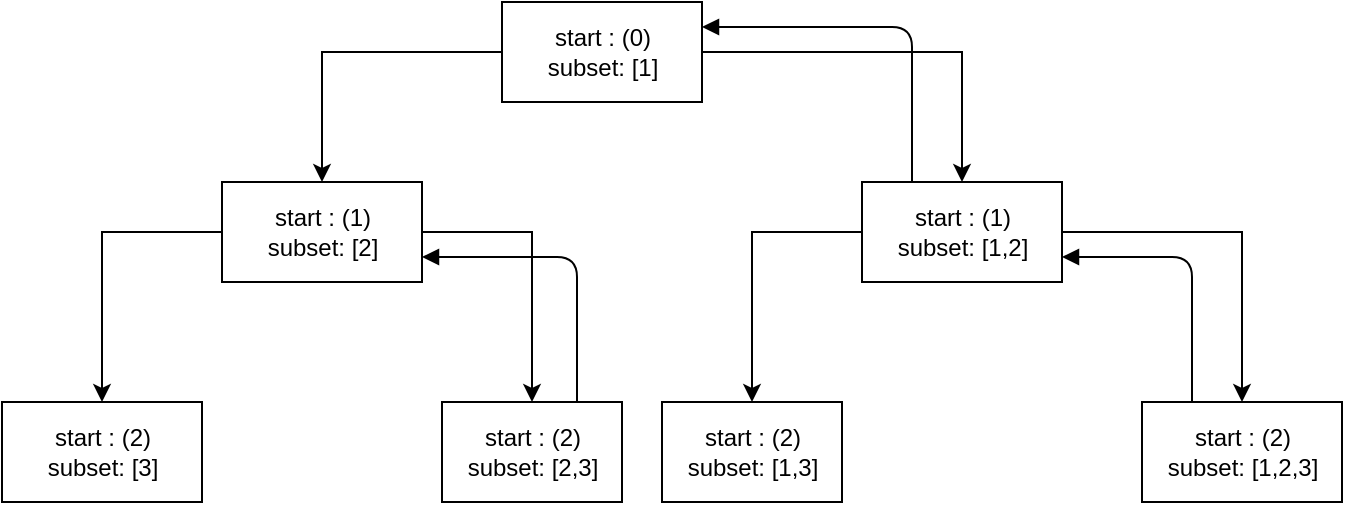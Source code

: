 <mxfile>
    <diagram id="aZ05zzag2zcJdd4jwvkw" name="Page-1">
        <mxGraphModel dx="673" dy="447" grid="1" gridSize="10" guides="1" tooltips="1" connect="1" arrows="1" fold="1" page="1" pageScale="1" pageWidth="850" pageHeight="1100" math="0" shadow="0">
            <root>
                <mxCell id="0"/>
                <mxCell id="1" parent="0"/>
                <mxCell id="4" value="" style="edgeStyle=orthogonalEdgeStyle;rounded=0;orthogonalLoop=1;jettySize=auto;html=1;fontColor=#000000;" parent="1" source="2" target="3" edge="1">
                    <mxGeometry relative="1" as="geometry"/>
                </mxCell>
                <mxCell id="8" value="" style="edgeStyle=orthogonalEdgeStyle;rounded=0;orthogonalLoop=1;jettySize=auto;html=1;fontColor=#000000;" parent="1" source="2" target="7" edge="1">
                    <mxGeometry relative="1" as="geometry"/>
                </mxCell>
                <mxCell id="2" value="start : (0)&lt;br&gt;subset: [1]" style="text;html=1;align=center;verticalAlign=middle;dashed=0;fillColor=#ffffff;strokeColor=#000000;fontColor=#000000;" parent="1" vertex="1">
                    <mxGeometry x="290" y="70" width="100" height="50" as="geometry"/>
                </mxCell>
                <mxCell id="6" value="" style="edgeStyle=orthogonalEdgeStyle;rounded=0;orthogonalLoop=1;jettySize=auto;html=1;fontColor=#000000;" parent="1" source="3" target="5" edge="1">
                    <mxGeometry relative="1" as="geometry"/>
                </mxCell>
                <mxCell id="18" value="" style="edgeStyle=orthogonalEdgeStyle;rounded=0;orthogonalLoop=1;jettySize=auto;html=1;fontColor=#000000;" parent="1" source="3" target="16" edge="1">
                    <mxGeometry relative="1" as="geometry"/>
                </mxCell>
                <mxCell id="3" value="start : (1)&lt;br&gt;subset: [2]" style="text;html=1;align=center;verticalAlign=middle;dashed=0;fillColor=#ffffff;strokeColor=#000000;fontColor=#000000;" parent="1" vertex="1">
                    <mxGeometry x="150" y="160" width="100" height="50" as="geometry"/>
                </mxCell>
                <mxCell id="5" value="start : (2)&lt;br&gt;subset: [3]" style="text;html=1;align=center;verticalAlign=middle;dashed=0;fillColor=#ffffff;strokeColor=#000000;fontColor=#000000;" parent="1" vertex="1">
                    <mxGeometry x="40" y="270" width="100" height="50" as="geometry"/>
                </mxCell>
                <mxCell id="10" value="" style="edgeStyle=orthogonalEdgeStyle;rounded=0;orthogonalLoop=1;jettySize=auto;html=1;fontColor=#000000;" parent="1" source="7" target="9" edge="1">
                    <mxGeometry relative="1" as="geometry"/>
                </mxCell>
                <mxCell id="15" value="" style="edgeStyle=orthogonalEdgeStyle;rounded=0;orthogonalLoop=1;jettySize=auto;html=1;fontColor=#000000;" parent="1" source="7" target="14" edge="1">
                    <mxGeometry relative="1" as="geometry"/>
                </mxCell>
                <mxCell id="7" value="start : (1)&lt;br&gt;subset: [1,2]" style="text;html=1;align=center;verticalAlign=middle;dashed=0;fillColor=#ffffff;strokeColor=#000000;fontColor=#000000;" parent="1" vertex="1">
                    <mxGeometry x="470" y="160" width="100" height="50" as="geometry"/>
                </mxCell>
                <mxCell id="9" value="start : (2)&lt;br&gt;subset: [1,2,3]" style="text;html=1;align=center;verticalAlign=middle;dashed=0;fillColor=#ffffff;strokeColor=#000000;fontColor=#000000;" parent="1" vertex="1">
                    <mxGeometry x="610" y="270" width="100" height="50" as="geometry"/>
                </mxCell>
                <mxCell id="13" value="" style="html=1;verticalAlign=bottom;labelBackgroundColor=none;endArrow=block;endFill=1;fontColor=#000000;entryX=1;entryY=0.75;entryDx=0;entryDy=0;exitX=0.25;exitY=0;exitDx=0;exitDy=0;edgeStyle=orthogonalEdgeStyle;elbow=vertical;" parent="1" source="9" target="7" edge="1">
                    <mxGeometry width="160" relative="1" as="geometry">
                        <mxPoint x="530" y="198" as="sourcePoint"/>
                        <mxPoint x="730" y="314.5" as="targetPoint"/>
                    </mxGeometry>
                </mxCell>
                <mxCell id="14" value="start : (2)&lt;br&gt;subset: [1,3]" style="text;html=1;align=center;verticalAlign=middle;dashed=0;fillColor=#ffffff;strokeColor=#000000;fontColor=#000000;" parent="1" vertex="1">
                    <mxGeometry x="370" y="270" width="90" height="50" as="geometry"/>
                </mxCell>
                <mxCell id="16" value="start : (2)&lt;br&gt;subset: [2,3]" style="text;html=1;align=center;verticalAlign=middle;dashed=0;fillColor=#ffffff;strokeColor=#000000;fontColor=#000000;" parent="1" vertex="1">
                    <mxGeometry x="260" y="270" width="90" height="50" as="geometry"/>
                </mxCell>
                <mxCell id="20" value="" style="html=1;verticalAlign=bottom;labelBackgroundColor=none;endArrow=block;endFill=1;fontColor=#000000;edgeStyle=orthogonalEdgeStyle;elbow=vertical;entryX=1;entryY=0.25;entryDx=0;entryDy=0;exitX=0.25;exitY=0;exitDx=0;exitDy=0;" parent="1" source="7" target="2" edge="1">
                    <mxGeometry width="160" relative="1" as="geometry">
                        <mxPoint x="645" y="120" as="sourcePoint"/>
                        <mxPoint x="470" y="70" as="targetPoint"/>
                        <Array as="points">
                            <mxPoint x="495" y="83"/>
                        </Array>
                    </mxGeometry>
                </mxCell>
                <mxCell id="21" value="" style="html=1;verticalAlign=bottom;labelBackgroundColor=none;endArrow=block;endFill=1;fontColor=#000000;edgeStyle=orthogonalEdgeStyle;elbow=vertical;exitX=0.75;exitY=0;exitDx=0;exitDy=0;entryX=1;entryY=0.75;entryDx=0;entryDy=0;" edge="1" parent="1" source="16" target="3">
                    <mxGeometry width="160" relative="1" as="geometry">
                        <mxPoint x="335" y="260" as="sourcePoint"/>
                        <mxPoint x="260" y="200" as="targetPoint"/>
                    </mxGeometry>
                </mxCell>
            </root>
        </mxGraphModel>
    </diagram>
</mxfile>
